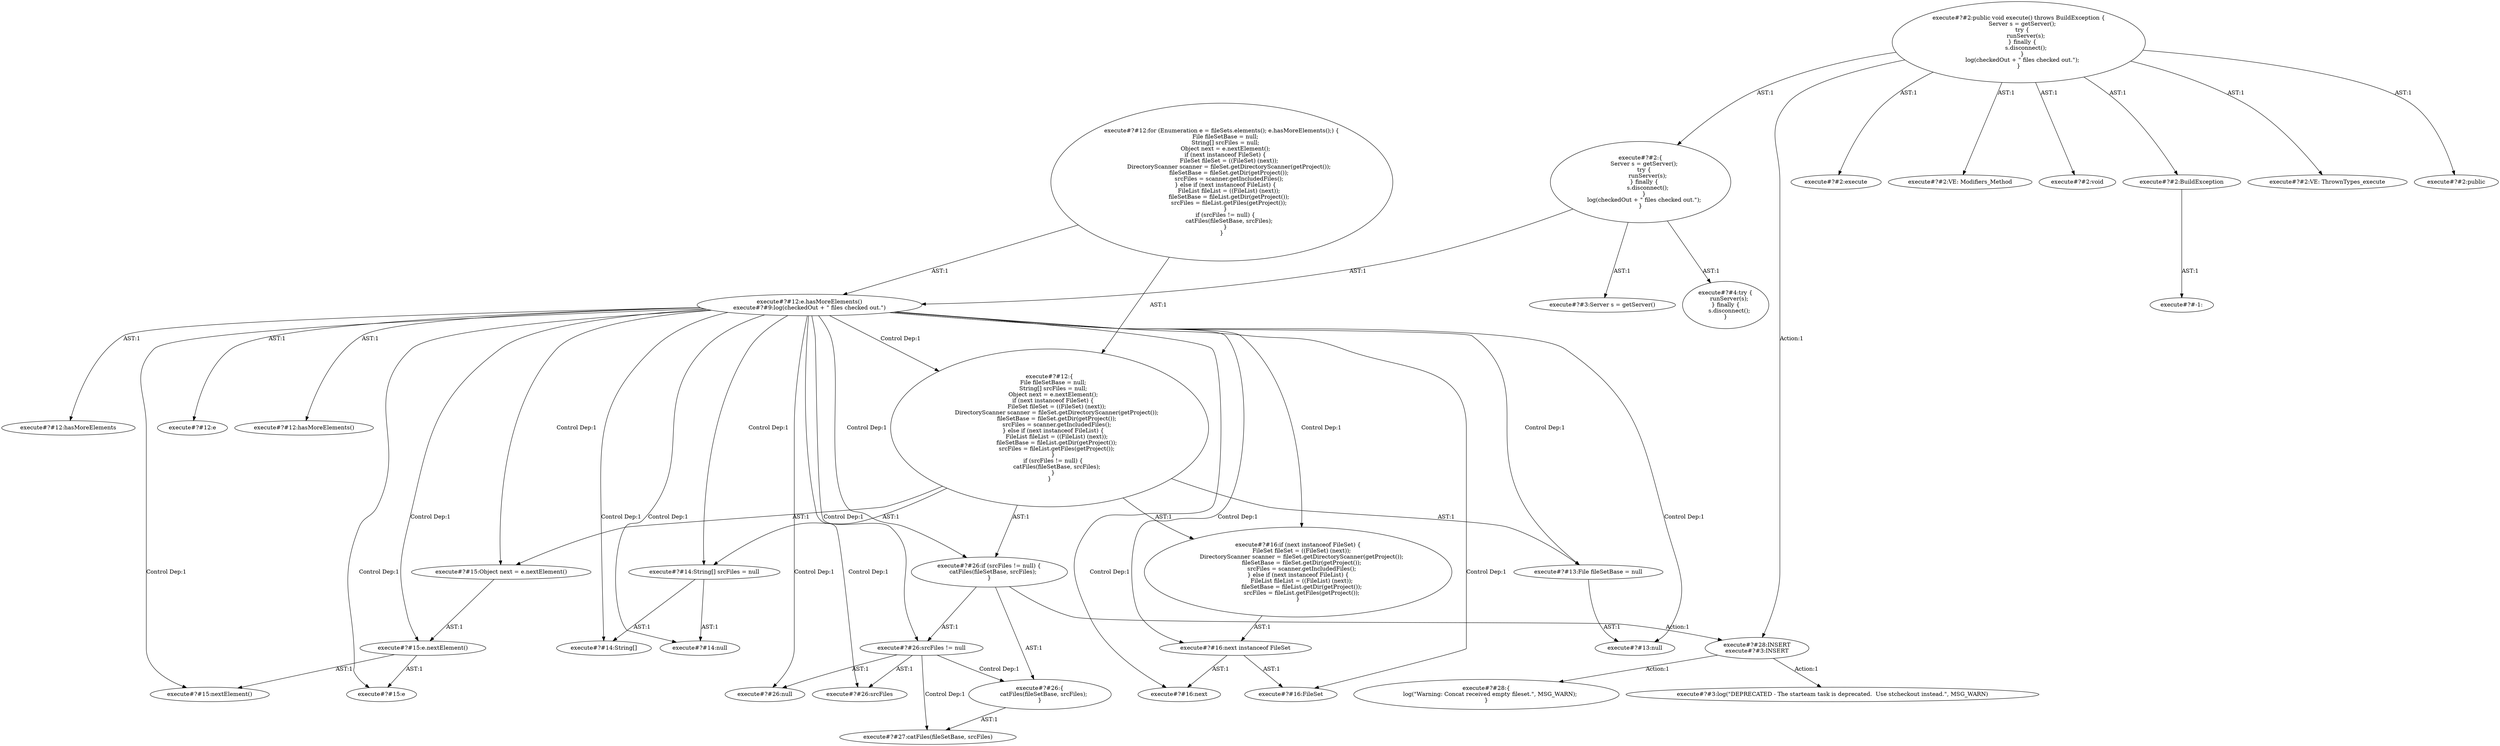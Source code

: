 digraph "Pattern" {
0 [label="execute#?#28:INSERT
execute#?#3:INSERT" shape=ellipse]
1 [label="execute#?#26:if (srcFiles != null) \{
    catFiles(fileSetBase, srcFiles);
\}" shape=ellipse]
2 [label="execute#?#12:e.hasMoreElements()
execute#?#9:log(checkedOut + \" files checked out.\")" shape=ellipse]
3 [label="execute#?#12:for (Enumeration e = fileSets.elements(); e.hasMoreElements();) \{
    File fileSetBase = null;
    String[] srcFiles = null;
    Object next = e.nextElement();
    if (next instanceof FileSet) \{
        FileSet fileSet = ((FileSet) (next));
        DirectoryScanner scanner = fileSet.getDirectoryScanner(getProject());
        fileSetBase = fileSet.getDir(getProject());
        srcFiles = scanner.getIncludedFiles();
    \} else if (next instanceof FileList) \{
        FileList fileList = ((FileList) (next));
        fileSetBase = fileList.getDir(getProject());
        srcFiles = fileList.getFiles(getProject());
    \}
    if (srcFiles != null) \{
        catFiles(fileSetBase, srcFiles);
    \}
\}" shape=ellipse]
4 [label="execute#?#12:hasMoreElements" shape=ellipse]
5 [label="execute#?#12:e" shape=ellipse]
6 [label="execute#?#12:hasMoreElements()" shape=ellipse]
7 [label="execute#?#12:\{
    File fileSetBase = null;
    String[] srcFiles = null;
    Object next = e.nextElement();
    if (next instanceof FileSet) \{
        FileSet fileSet = ((FileSet) (next));
        DirectoryScanner scanner = fileSet.getDirectoryScanner(getProject());
        fileSetBase = fileSet.getDir(getProject());
        srcFiles = scanner.getIncludedFiles();
    \} else if (next instanceof FileList) \{
        FileList fileList = ((FileList) (next));
        fileSetBase = fileList.getDir(getProject());
        srcFiles = fileList.getFiles(getProject());
    \}
    if (srcFiles != null) \{
        catFiles(fileSetBase, srcFiles);
    \}
\}" shape=ellipse]
8 [label="execute#?#13:File fileSetBase = null" shape=ellipse]
9 [label="execute#?#13:null" shape=ellipse]
10 [label="execute#?#14:String[] srcFiles = null" shape=ellipse]
11 [label="execute#?#14:String[]" shape=ellipse]
12 [label="execute#?#14:null" shape=ellipse]
13 [label="execute#?#15:Object next = e.nextElement()" shape=ellipse]
14 [label="execute#?#15:e.nextElement()" shape=ellipse]
15 [label="execute#?#15:nextElement()" shape=ellipse]
16 [label="execute#?#15:e" shape=ellipse]
17 [label="execute#?#16:if (next instanceof FileSet) \{
    FileSet fileSet = ((FileSet) (next));
    DirectoryScanner scanner = fileSet.getDirectoryScanner(getProject());
    fileSetBase = fileSet.getDir(getProject());
    srcFiles = scanner.getIncludedFiles();
\} else if (next instanceof FileList) \{
    FileList fileList = ((FileList) (next));
    fileSetBase = fileList.getDir(getProject());
    srcFiles = fileList.getFiles(getProject());
\}" shape=ellipse]
18 [label="execute#?#16:next instanceof FileSet" shape=ellipse]
19 [label="execute#?#16:next" shape=ellipse]
20 [label="execute#?#16:FileSet" shape=ellipse]
21 [label="execute#?#26:srcFiles != null" shape=ellipse]
22 [label="execute#?#26:srcFiles" shape=ellipse]
23 [label="execute#?#26:null" shape=ellipse]
24 [label="execute#?#26:\{
    catFiles(fileSetBase, srcFiles);
\}" shape=ellipse]
25 [label="execute#?#27:catFiles(fileSetBase, srcFiles)" shape=ellipse]
26 [label="execute#?#28:\{
    log(\"Warning: Concat received empty fileset.\", MSG_WARN);
\}" shape=ellipse]
27 [label="execute#?#2:public void execute() throws BuildException \{
    Server s = getServer();
    try \{
        runServer(s);
    \} finally \{
        s.disconnect();
    \}
    log(checkedOut + \" files checked out.\");
\}" shape=ellipse]
28 [label="execute#?#-1:" shape=ellipse]
29 [label="execute#?#2:execute" shape=ellipse]
30 [label="execute#?#2:VE: Modifiers_Method" shape=ellipse]
31 [label="execute#?#2:void" shape=ellipse]
32 [label="execute#?#2:BuildException" shape=ellipse]
33 [label="execute#?#2:VE: ThrownTypes_execute" shape=ellipse]
34 [label="execute#?#3:Server s = getServer()" shape=ellipse]
35 [label="execute#?#2:public" shape=ellipse]
36 [label="execute#?#3:log(\"DEPRECATED - The starteam task is deprecated.  Use stcheckout instead.\", MSG_WARN)" shape=ellipse]
37 [label="execute#?#4:try \{
    runServer(s);
\} finally \{
    s.disconnect();
\}" shape=ellipse]
38 [label="execute#?#2:\{
    Server s = getServer();
    try \{
        runServer(s);
    \} finally \{
        s.disconnect();
    \}
    log(checkedOut + \" files checked out.\");
\}" shape=ellipse]
0 -> 26 [label="Action:1"];
0 -> 36 [label="Action:1"];
1 -> 0 [label="Action:1"];
1 -> 21 [label="AST:1"];
1 -> 24 [label="AST:1"];
2 -> 1 [label="Control Dep:1"];
2 -> 4 [label="AST:1"];
2 -> 5 [label="AST:1"];
2 -> 6 [label="AST:1"];
2 -> 7 [label="Control Dep:1"];
2 -> 8 [label="Control Dep:1"];
2 -> 9 [label="Control Dep:1"];
2 -> 10 [label="Control Dep:1"];
2 -> 11 [label="Control Dep:1"];
2 -> 12 [label="Control Dep:1"];
2 -> 13 [label="Control Dep:1"];
2 -> 14 [label="Control Dep:1"];
2 -> 15 [label="Control Dep:1"];
2 -> 16 [label="Control Dep:1"];
2 -> 17 [label="Control Dep:1"];
2 -> 18 [label="Control Dep:1"];
2 -> 19 [label="Control Dep:1"];
2 -> 20 [label="Control Dep:1"];
2 -> 21 [label="Control Dep:1"];
2 -> 22 [label="Control Dep:1"];
2 -> 23 [label="Control Dep:1"];
3 -> 2 [label="AST:1"];
3 -> 7 [label="AST:1"];
7 -> 1 [label="AST:1"];
7 -> 8 [label="AST:1"];
7 -> 10 [label="AST:1"];
7 -> 13 [label="AST:1"];
7 -> 17 [label="AST:1"];
8 -> 9 [label="AST:1"];
10 -> 11 [label="AST:1"];
10 -> 12 [label="AST:1"];
13 -> 14 [label="AST:1"];
14 -> 16 [label="AST:1"];
14 -> 15 [label="AST:1"];
17 -> 18 [label="AST:1"];
18 -> 19 [label="AST:1"];
18 -> 20 [label="AST:1"];
21 -> 22 [label="AST:1"];
21 -> 23 [label="AST:1"];
21 -> 24 [label="Control Dep:1"];
21 -> 25 [label="Control Dep:1"];
24 -> 25 [label="AST:1"];
27 -> 29 [label="AST:1"];
27 -> 31 [label="AST:1"];
27 -> 32 [label="AST:1"];
27 -> 38 [label="AST:1"];
27 -> 30 [label="AST:1"];
27 -> 35 [label="AST:1"];
27 -> 33 [label="AST:1"];
27 -> 0 [label="Action:1"];
32 -> 28 [label="AST:1"];
38 -> 34 [label="AST:1"];
38 -> 37 [label="AST:1"];
38 -> 2 [label="AST:1"];
}